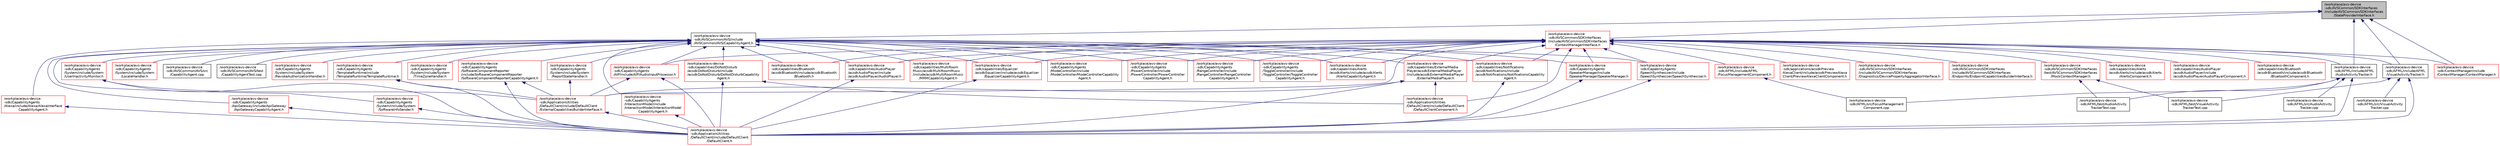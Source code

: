 digraph "/workplace/avs-device-sdk/AVSCommon/SDKInterfaces/include/AVSCommon/SDKInterfaces/StateProviderInterface.h"
{
  edge [fontname="Helvetica",fontsize="10",labelfontname="Helvetica",labelfontsize="10"];
  node [fontname="Helvetica",fontsize="10",shape=record];
  Node29 [label="/workplace/avs-device\l-sdk/AVSCommon/SDKInterfaces\l/include/AVSCommon/SDKInterfaces\l/StateProviderInterface.h",height=0.2,width=0.4,color="black", fillcolor="grey75", style="filled", fontcolor="black"];
  Node29 -> Node30 [dir="back",color="midnightblue",fontsize="10",style="solid",fontname="Helvetica"];
  Node30 [label="/workplace/avs-device\l-sdk/AFML/include/AFML\l/AudioActivityTracker.h",height=0.2,width=0.4,color="black", fillcolor="white", style="filled",URL="$_audio_activity_tracker_8h.html"];
  Node30 -> Node31 [dir="back",color="midnightblue",fontsize="10",style="solid",fontname="Helvetica"];
  Node31 [label="/workplace/avs-device\l-sdk/AFML/src/AudioActivity\lTracker.cpp",height=0.2,width=0.4,color="black", fillcolor="white", style="filled",URL="$_audio_activity_tracker_8cpp.html"];
  Node30 -> Node32 [dir="back",color="midnightblue",fontsize="10",style="solid",fontname="Helvetica"];
  Node32 [label="/workplace/avs-device\l-sdk/AFML/src/FocusManagement\lComponent.cpp",height=0.2,width=0.4,color="black", fillcolor="white", style="filled",URL="$_focus_management_component_8cpp.html"];
  Node30 -> Node33 [dir="back",color="midnightblue",fontsize="10",style="solid",fontname="Helvetica"];
  Node33 [label="/workplace/avs-device\l-sdk/AFML/test/AudioActivity\lTrackerTest.cpp",height=0.2,width=0.4,color="black", fillcolor="white", style="filled",URL="$_audio_activity_tracker_test_8cpp.html"];
  Node30 -> Node34 [dir="back",color="midnightblue",fontsize="10",style="solid",fontname="Helvetica"];
  Node34 [label="/workplace/avs-device\l-sdk/ApplicationUtilities\l/DefaultClient/include/DefaultClient\l/DefaultClient.h",height=0.2,width=0.4,color="red", fillcolor="white", style="filled",URL="$_default_client_8h.html"];
  Node29 -> Node49 [dir="back",color="midnightblue",fontsize="10",style="solid",fontname="Helvetica"];
  Node49 [label="/workplace/avs-device\l-sdk/AFML/include/AFML\l/VisualActivityTracker.h",height=0.2,width=0.4,color="black", fillcolor="white", style="filled",URL="$_visual_activity_tracker_8h.html"];
  Node49 -> Node50 [dir="back",color="midnightblue",fontsize="10",style="solid",fontname="Helvetica"];
  Node50 [label="/workplace/avs-device\l-sdk/AFML/src/VisualActivity\lTracker.cpp",height=0.2,width=0.4,color="black", fillcolor="white", style="filled",URL="$_visual_activity_tracker_8cpp.html"];
  Node49 -> Node51 [dir="back",color="midnightblue",fontsize="10",style="solid",fontname="Helvetica"];
  Node51 [label="/workplace/avs-device\l-sdk/AFML/test/VisualActivity\lTrackerTest.cpp",height=0.2,width=0.4,color="black", fillcolor="white", style="filled",URL="$_visual_activity_tracker_test_8cpp.html"];
  Node49 -> Node34 [dir="back",color="midnightblue",fontsize="10",style="solid",fontname="Helvetica"];
  Node29 -> Node52 [dir="back",color="midnightblue",fontsize="10",style="solid",fontname="Helvetica"];
  Node52 [label="/workplace/avs-device\l-sdk/AVSCommon/AVS/include\l/AVSCommon/AVS/CapabilityAgent.h",height=0.2,width=0.4,color="black", fillcolor="white", style="filled",URL="$_capability_agent_8h.html"];
  Node52 -> Node53 [dir="back",color="midnightblue",fontsize="10",style="solid",fontname="Helvetica"];
  Node53 [label="/workplace/avs-device\l-sdk/AVSCommon/AVS/src\l/CapabilityAgent.cpp",height=0.2,width=0.4,color="black", fillcolor="white", style="filled",URL="$_capability_agent_8cpp.html"];
  Node52 -> Node54 [dir="back",color="midnightblue",fontsize="10",style="solid",fontname="Helvetica"];
  Node54 [label="/workplace/avs-device\l-sdk/AVSCommon/AVS/test\l/CapabilityAgentTest.cpp",height=0.2,width=0.4,color="black", fillcolor="white", style="filled",URL="$_capability_agent_test_8cpp.html"];
  Node52 -> Node55 [dir="back",color="midnightblue",fontsize="10",style="solid",fontname="Helvetica"];
  Node55 [label="/workplace/avs-device\l-sdk/capabilities/Alerts\l/acsdkAlerts/include/acsdkAlerts\l/AlertsCapabilityAgent.h",height=0.2,width=0.4,color="red", fillcolor="white", style="filled",URL="$_alerts_capability_agent_8h.html"];
  Node52 -> Node61 [dir="back",color="midnightblue",fontsize="10",style="solid",fontname="Helvetica"];
  Node61 [label="/workplace/avs-device\l-sdk/capabilities/AudioPlayer\l/acsdkAudioPlayer/include\l/acsdkAudioPlayer/AudioPlayer.h",height=0.2,width=0.4,color="red", fillcolor="white", style="filled",URL="$_audio_player_8h.html"];
  Node61 -> Node34 [dir="back",color="midnightblue",fontsize="10",style="solid",fontname="Helvetica"];
  Node52 -> Node66 [dir="back",color="midnightblue",fontsize="10",style="solid",fontname="Helvetica"];
  Node66 [label="/workplace/avs-device\l-sdk/capabilities/Bluetooth\l/acsdkBluetooth/include/acsdkBluetooth\l/Bluetooth.h",height=0.2,width=0.4,color="red", fillcolor="white", style="filled",URL="$_bluetooth_8h.html"];
  Node52 -> Node70 [dir="back",color="midnightblue",fontsize="10",style="solid",fontname="Helvetica"];
  Node70 [label="/workplace/avs-device\l-sdk/capabilities/DoNotDisturb\l/acsdkDoNotDisturb/include\l/acsdkDoNotDisturb/DoNotDisturbCapability\lAgent.h",height=0.2,width=0.4,color="red", fillcolor="white", style="filled",URL="$_do_not_disturb_capability_agent_8h.html"];
  Node70 -> Node34 [dir="back",color="midnightblue",fontsize="10",style="solid",fontname="Helvetica"];
  Node70 -> Node75 [dir="back",color="midnightblue",fontsize="10",style="solid",fontname="Helvetica"];
  Node75 [label="/workplace/avs-device\l-sdk/ApplicationUtilities\l/DefaultClient/include/DefaultClient\l/DefaultClientComponent.h",height=0.2,width=0.4,color="red", fillcolor="white", style="filled",URL="$_default_client_component_8h.html"];
  Node52 -> Node80 [dir="back",color="midnightblue",fontsize="10",style="solid",fontname="Helvetica"];
  Node80 [label="/workplace/avs-device\l-sdk/capabilities/Equalizer\l/acsdkEqualizer/include/acsdkEqualizer\l/EqualizerCapabilityAgent.h",height=0.2,width=0.4,color="red", fillcolor="white", style="filled",URL="$_equalizer_capability_agent_8h.html"];
  Node80 -> Node34 [dir="back",color="midnightblue",fontsize="10",style="solid",fontname="Helvetica"];
  Node52 -> Node82 [dir="back",color="midnightblue",fontsize="10",style="solid",fontname="Helvetica"];
  Node82 [label="/workplace/avs-device\l-sdk/capabilities/ExternalMedia\lPlayer/acsdkExternalMediaPlayer\l/include/acsdkExternalMediaPlayer\l/ExternalMediaPlayer.h",height=0.2,width=0.4,color="red", fillcolor="white", style="filled",URL="$_external_media_player_8h.html"];
  Node82 -> Node34 [dir="back",color="midnightblue",fontsize="10",style="solid",fontname="Helvetica"];
  Node82 -> Node75 [dir="back",color="midnightblue",fontsize="10",style="solid",fontname="Helvetica"];
  Node82 -> Node83 [dir="back",color="midnightblue",fontsize="10",style="solid",fontname="Helvetica"];
  Node83 [label="/workplace/avs-device\l-sdk/ApplicationUtilities\l/DefaultClient/include/DefaultClient\l/ExternalCapabilitiesBuilderInterface.h",height=0.2,width=0.4,color="red", fillcolor="white", style="filled",URL="$_external_capabilities_builder_interface_8h.html"];
  Node83 -> Node34 [dir="back",color="midnightblue",fontsize="10",style="solid",fontname="Helvetica"];
  Node52 -> Node91 [dir="back",color="midnightblue",fontsize="10",style="solid",fontname="Helvetica"];
  Node91 [label="/workplace/avs-device\l-sdk/capabilities/MultiRoom\lMusic/acsdkMultiRoomMusic\l/include/acsdkMultiRoomMusic\l/MRMCapabilityAgent.h",height=0.2,width=0.4,color="red", fillcolor="white", style="filled",URL="$_m_r_m_capability_agent_8h.html"];
  Node52 -> Node94 [dir="back",color="midnightblue",fontsize="10",style="solid",fontname="Helvetica"];
  Node94 [label="/workplace/avs-device\l-sdk/capabilities/Notifications\l/acsdkNotifications/include\l/acsdkNotifications/NotificationsCapability\lAgent.h",height=0.2,width=0.4,color="red", fillcolor="white", style="filled",URL="$_notifications_capability_agent_8h.html"];
  Node94 -> Node34 [dir="back",color="midnightblue",fontsize="10",style="solid",fontname="Helvetica"];
  Node52 -> Node97 [dir="back",color="midnightblue",fontsize="10",style="solid",fontname="Helvetica"];
  Node97 [label="/workplace/avs-device\l-sdk/CapabilityAgents\l/AIP/include/AIP/AudioInputProcessor.h",height=0.2,width=0.4,color="red", fillcolor="white", style="filled",URL="$_audio_input_processor_8h.html"];
  Node97 -> Node34 [dir="back",color="midnightblue",fontsize="10",style="solid",fontname="Helvetica"];
  Node97 -> Node83 [dir="back",color="midnightblue",fontsize="10",style="solid",fontname="Helvetica"];
  Node52 -> Node103 [dir="back",color="midnightblue",fontsize="10",style="solid",fontname="Helvetica"];
  Node103 [label="/workplace/avs-device\l-sdk/CapabilityAgents\l/Alexa/include/Alexa/AlexaInterface\lCapabilityAgent.h",height=0.2,width=0.4,color="red", fillcolor="white", style="filled",URL="$_alexa_interface_capability_agent_8h.html"];
  Node103 -> Node34 [dir="back",color="midnightblue",fontsize="10",style="solid",fontname="Helvetica"];
  Node52 -> Node109 [dir="back",color="midnightblue",fontsize="10",style="solid",fontname="Helvetica"];
  Node109 [label="/workplace/avs-device\l-sdk/CapabilityAgents\l/ApiGateway/include/ApiGateway\l/ApiGatewayCapabilityAgent.h",height=0.2,width=0.4,color="red", fillcolor="white", style="filled",URL="$_api_gateway_capability_agent_8h.html"];
  Node109 -> Node34 [dir="back",color="midnightblue",fontsize="10",style="solid",fontname="Helvetica"];
  Node52 -> Node112 [dir="back",color="midnightblue",fontsize="10",style="solid",fontname="Helvetica"];
  Node112 [label="/workplace/avs-device\l-sdk/CapabilityAgents\l/InteractionModel/include\l/InteractionModel/InteractionModel\lCapabilityAgent.h",height=0.2,width=0.4,color="red", fillcolor="white", style="filled",URL="$_interaction_model_capability_agent_8h.html"];
  Node112 -> Node34 [dir="back",color="midnightblue",fontsize="10",style="solid",fontname="Helvetica"];
  Node52 -> Node116 [dir="back",color="midnightblue",fontsize="10",style="solid",fontname="Helvetica"];
  Node116 [label="/workplace/avs-device\l-sdk/CapabilityAgents\l/ModeController/include\l/ModeController/ModeControllerCapability\lAgent.h",height=0.2,width=0.4,color="red", fillcolor="white", style="filled",URL="$_mode_controller_capability_agent_8h.html"];
  Node52 -> Node119 [dir="back",color="midnightblue",fontsize="10",style="solid",fontname="Helvetica"];
  Node119 [label="/workplace/avs-device\l-sdk/CapabilityAgents\l/PowerController/include\l/PowerController/PowerController\lCapabilityAgent.h",height=0.2,width=0.4,color="red", fillcolor="white", style="filled",URL="$_power_controller_capability_agent_8h.html"];
  Node52 -> Node122 [dir="back",color="midnightblue",fontsize="10",style="solid",fontname="Helvetica"];
  Node122 [label="/workplace/avs-device\l-sdk/CapabilityAgents\l/RangeController/include\l/RangeController/RangeController\lCapabilityAgent.h",height=0.2,width=0.4,color="red", fillcolor="white", style="filled",URL="$_range_controller_capability_agent_8h.html"];
  Node52 -> Node125 [dir="back",color="midnightblue",fontsize="10",style="solid",fontname="Helvetica"];
  Node125 [label="/workplace/avs-device\l-sdk/CapabilityAgents\l/SoftwareComponentReporter\l/include/SoftwareComponentReporter\l/SoftwareComponentReporterCapabilityAgent.h",height=0.2,width=0.4,color="red", fillcolor="white", style="filled",URL="$_software_component_reporter_capability_agent_8h.html"];
  Node125 -> Node34 [dir="back",color="midnightblue",fontsize="10",style="solid",fontname="Helvetica"];
  Node125 -> Node83 [dir="back",color="midnightblue",fontsize="10",style="solid",fontname="Helvetica"];
  Node52 -> Node128 [dir="back",color="midnightblue",fontsize="10",style="solid",fontname="Helvetica"];
  Node128 [label="/workplace/avs-device\l-sdk/CapabilityAgents\l/SpeakerManager/include\l/SpeakerManager/SpeakerManager.h",height=0.2,width=0.4,color="red", fillcolor="white", style="filled",URL="$_speaker_manager_8h.html"];
  Node128 -> Node34 [dir="back",color="midnightblue",fontsize="10",style="solid",fontname="Helvetica"];
  Node52 -> Node132 [dir="back",color="midnightblue",fontsize="10",style="solid",fontname="Helvetica"];
  Node132 [label="/workplace/avs-device\l-sdk/CapabilityAgents\l/SpeechSynthesizer/include\l/SpeechSynthesizer/SpeechSynthesizer.h",height=0.2,width=0.4,color="red", fillcolor="white", style="filled",URL="$_speech_synthesizer_8h.html"];
  Node132 -> Node34 [dir="back",color="midnightblue",fontsize="10",style="solid",fontname="Helvetica"];
  Node52 -> Node135 [dir="back",color="midnightblue",fontsize="10",style="solid",fontname="Helvetica"];
  Node135 [label="/workplace/avs-device\l-sdk/CapabilityAgents\l/System/include/System\l/LocaleHandler.h",height=0.2,width=0.4,color="red", fillcolor="white", style="filled",URL="$_locale_handler_8h.html"];
  Node52 -> Node138 [dir="back",color="midnightblue",fontsize="10",style="solid",fontname="Helvetica"];
  Node138 [label="/workplace/avs-device\l-sdk/CapabilityAgents\l/System/include/System\l/ReportStateHandler.h",height=0.2,width=0.4,color="red", fillcolor="white", style="filled",URL="$_report_state_handler_8h.html"];
  Node138 -> Node83 [dir="back",color="midnightblue",fontsize="10",style="solid",fontname="Helvetica"];
  Node52 -> Node141 [dir="back",color="midnightblue",fontsize="10",style="solid",fontname="Helvetica"];
  Node141 [label="/workplace/avs-device\l-sdk/CapabilityAgents\l/System/include/System\l/RevokeAuthorizationHandler.h",height=0.2,width=0.4,color="red", fillcolor="white", style="filled",URL="$_revoke_authorization_handler_8h.html"];
  Node52 -> Node144 [dir="back",color="midnightblue",fontsize="10",style="solid",fontname="Helvetica"];
  Node144 [label="/workplace/avs-device\l-sdk/CapabilityAgents\l/System/include/System\l/SoftwareInfoSender.h",height=0.2,width=0.4,color="red", fillcolor="white", style="filled",URL="$_software_info_sender_8h.html"];
  Node144 -> Node34 [dir="back",color="midnightblue",fontsize="10",style="solid",fontname="Helvetica"];
  Node52 -> Node149 [dir="back",color="midnightblue",fontsize="10",style="solid",fontname="Helvetica"];
  Node149 [label="/workplace/avs-device\l-sdk/CapabilityAgents\l/System/include/System\l/TimeZoneHandler.h",height=0.2,width=0.4,color="red", fillcolor="white", style="filled",URL="$_time_zone_handler_8h.html"];
  Node52 -> Node152 [dir="back",color="midnightblue",fontsize="10",style="solid",fontname="Helvetica"];
  Node152 [label="/workplace/avs-device\l-sdk/CapabilityAgents\l/System/include/System\l/UserInactivityMonitor.h",height=0.2,width=0.4,color="red", fillcolor="white", style="filled",URL="$_user_inactivity_monitor_8h.html"];
  Node152 -> Node34 [dir="back",color="midnightblue",fontsize="10",style="solid",fontname="Helvetica"];
  Node152 -> Node83 [dir="back",color="midnightblue",fontsize="10",style="solid",fontname="Helvetica"];
  Node52 -> Node155 [dir="back",color="midnightblue",fontsize="10",style="solid",fontname="Helvetica"];
  Node155 [label="/workplace/avs-device\l-sdk/CapabilityAgents\l/TemplateRuntime/include\l/TemplateRuntime/TemplateRuntime.h",height=0.2,width=0.4,color="red", fillcolor="white", style="filled",URL="$_template_runtime_8h.html"];
  Node155 -> Node34 [dir="back",color="midnightblue",fontsize="10",style="solid",fontname="Helvetica"];
  Node155 -> Node83 [dir="back",color="midnightblue",fontsize="10",style="solid",fontname="Helvetica"];
  Node52 -> Node158 [dir="back",color="midnightblue",fontsize="10",style="solid",fontname="Helvetica"];
  Node158 [label="/workplace/avs-device\l-sdk/CapabilityAgents\l/ToggleController/include\l/ToggleController/ToggleController\lCapabilityAgent.h",height=0.2,width=0.4,color="red", fillcolor="white", style="filled",URL="$_toggle_controller_capability_agent_8h.html"];
  Node29 -> Node161 [dir="back",color="midnightblue",fontsize="10",style="solid",fontname="Helvetica"];
  Node161 [label="/workplace/avs-device\l-sdk/AVSCommon/SDKInterfaces\l/include/AVSCommon/SDKInterfaces\l/ContextManagerInterface.h",height=0.2,width=0.4,color="red", fillcolor="white", style="filled",URL="$_context_manager_interface_8h.html"];
  Node161 -> Node30 [dir="back",color="midnightblue",fontsize="10",style="solid",fontname="Helvetica"];
  Node161 -> Node162 [dir="back",color="midnightblue",fontsize="10",style="solid",fontname="Helvetica"];
  Node162 [label="/workplace/avs-device\l-sdk/AFML/include/AFML\l/FocusManagementComponent.h",height=0.2,width=0.4,color="red", fillcolor="white", style="filled",URL="$_focus_management_component_8h.html"];
  Node162 -> Node32 [dir="back",color="midnightblue",fontsize="10",style="solid",fontname="Helvetica"];
  Node161 -> Node49 [dir="back",color="midnightblue",fontsize="10",style="solid",fontname="Helvetica"];
  Node161 -> Node163 [dir="back",color="midnightblue",fontsize="10",style="solid",fontname="Helvetica"];
  Node163 [label="/workplace/avs-device\l-sdk/applications/acsdkPreview\lAlexaClient/include/acsdkPreviewAlexa\lClient/PreviewAlexaClientComponent.h",height=0.2,width=0.4,color="red", fillcolor="white", style="filled",URL="$_preview_alexa_client_component_8h.html"];
  Node161 -> Node75 [dir="back",color="midnightblue",fontsize="10",style="solid",fontname="Helvetica"];
  Node161 -> Node83 [dir="back",color="midnightblue",fontsize="10",style="solid",fontname="Helvetica"];
  Node161 -> Node164 [dir="back",color="midnightblue",fontsize="10",style="solid",fontname="Helvetica"];
  Node164 [label="/workplace/avs-device\l-sdk/AVSCommon/SDKInterfaces\l/include/AVSCommon/SDKInterfaces\l/Diagnostics/DevicePropertyAggregatorInterface.h",height=0.2,width=0.4,color="red", fillcolor="white", style="filled",URL="$_device_property_aggregator_interface_8h.html"];
  Node161 -> Node171 [dir="back",color="midnightblue",fontsize="10",style="solid",fontname="Helvetica"];
  Node171 [label="/workplace/avs-device\l-sdk/AVSCommon/SDKInterfaces\l/include/AVSCommon/SDKInterfaces\l/Endpoints/EndpointCapabilitiesBuilderInterface.h",height=0.2,width=0.4,color="red", fillcolor="white", style="filled",URL="$_endpoint_capabilities_builder_interface_8h.html"];
  Node161 -> Node178 [dir="back",color="midnightblue",fontsize="10",style="solid",fontname="Helvetica"];
  Node178 [label="/workplace/avs-device\l-sdk/AVSCommon/SDKInterfaces\l/test/AVSCommon/SDKInterfaces\l/MockContextManager.h",height=0.2,width=0.4,color="red", fillcolor="white", style="filled",URL="$_mock_context_manager_8h.html"];
  Node178 -> Node33 [dir="back",color="midnightblue",fontsize="10",style="solid",fontname="Helvetica"];
  Node178 -> Node51 [dir="back",color="midnightblue",fontsize="10",style="solid",fontname="Helvetica"];
  Node161 -> Node55 [dir="back",color="midnightblue",fontsize="10",style="solid",fontname="Helvetica"];
  Node161 -> Node182 [dir="back",color="midnightblue",fontsize="10",style="solid",fontname="Helvetica"];
  Node182 [label="/workplace/avs-device\l-sdk/capabilities/Alerts\l/acsdkAlerts/include/acsdkAlerts\l/AlertsComponent.h",height=0.2,width=0.4,color="red", fillcolor="white", style="filled",URL="$_alerts_component_8h.html"];
  Node161 -> Node61 [dir="back",color="midnightblue",fontsize="10",style="solid",fontname="Helvetica"];
  Node161 -> Node183 [dir="back",color="midnightblue",fontsize="10",style="solid",fontname="Helvetica"];
  Node183 [label="/workplace/avs-device\l-sdk/capabilities/AudioPlayer\l/acsdkAudioPlayer/include\l/acsdkAudioPlayer/AudioPlayerComponent.h",height=0.2,width=0.4,color="red", fillcolor="white", style="filled",URL="$_audio_player_component_8h.html"];
  Node161 -> Node66 [dir="back",color="midnightblue",fontsize="10",style="solid",fontname="Helvetica"];
  Node161 -> Node184 [dir="back",color="midnightblue",fontsize="10",style="solid",fontname="Helvetica"];
  Node184 [label="/workplace/avs-device\l-sdk/capabilities/Bluetooth\l/acsdkBluetooth/include/acsdkBluetooth\l/BluetoothComponent.h",height=0.2,width=0.4,color="red", fillcolor="white", style="filled",URL="$_bluetooth_component_8h.html"];
  Node161 -> Node80 [dir="back",color="midnightblue",fontsize="10",style="solid",fontname="Helvetica"];
  Node161 -> Node82 [dir="back",color="midnightblue",fontsize="10",style="solid",fontname="Helvetica"];
  Node161 -> Node91 [dir="back",color="midnightblue",fontsize="10",style="solid",fontname="Helvetica"];
  Node161 -> Node94 [dir="back",color="midnightblue",fontsize="10",style="solid",fontname="Helvetica"];
  Node161 -> Node97 [dir="back",color="midnightblue",fontsize="10",style="solid",fontname="Helvetica"];
  Node161 -> Node116 [dir="back",color="midnightblue",fontsize="10",style="solid",fontname="Helvetica"];
  Node161 -> Node119 [dir="back",color="midnightblue",fontsize="10",style="solid",fontname="Helvetica"];
  Node161 -> Node122 [dir="back",color="midnightblue",fontsize="10",style="solid",fontname="Helvetica"];
  Node161 -> Node128 [dir="back",color="midnightblue",fontsize="10",style="solid",fontname="Helvetica"];
  Node161 -> Node132 [dir="back",color="midnightblue",fontsize="10",style="solid",fontname="Helvetica"];
  Node161 -> Node158 [dir="back",color="midnightblue",fontsize="10",style="solid",fontname="Helvetica"];
  Node161 -> Node198 [dir="back",color="midnightblue",fontsize="10",style="solid",fontname="Helvetica"];
  Node198 [label="/workplace/avs-device\l-sdk/ContextManager/include\l/ContextManager/ContextManager.h",height=0.2,width=0.4,color="red", fillcolor="white", style="filled",URL="$_context_manager_8h.html"];
  Node29 -> Node198 [dir="back",color="midnightblue",fontsize="10",style="solid",fontname="Helvetica"];
}
